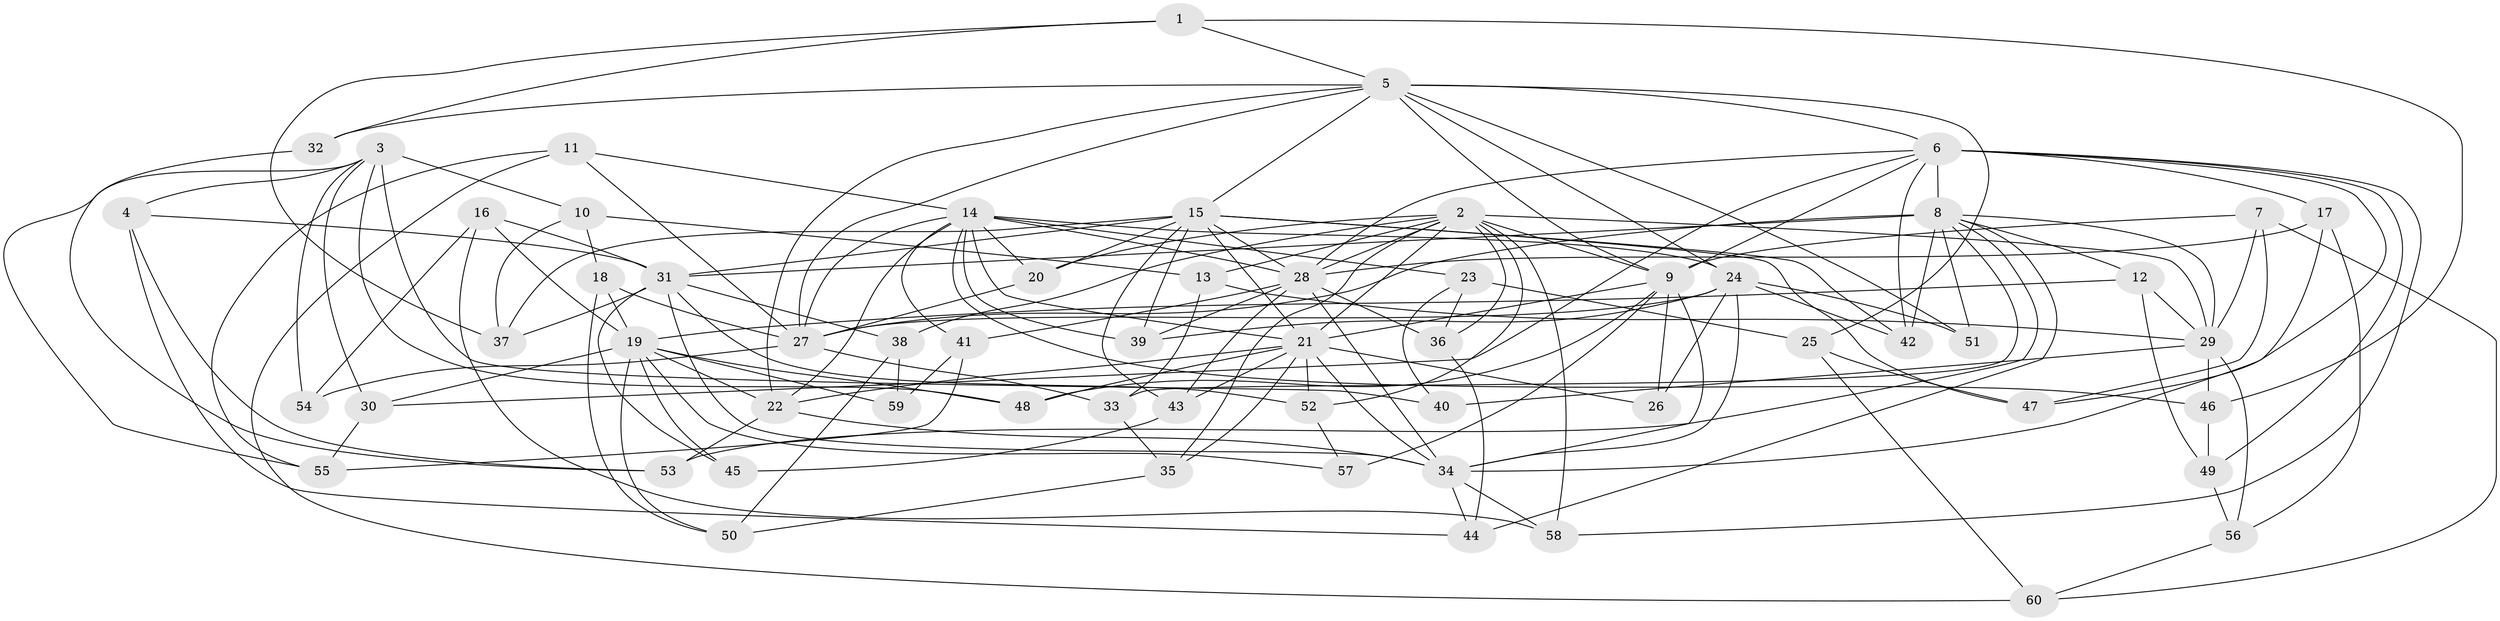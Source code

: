// original degree distribution, {4: 1.0}
// Generated by graph-tools (version 1.1) at 2025/38/03/09/25 02:38:10]
// undirected, 60 vertices, 161 edges
graph export_dot {
graph [start="1"]
  node [color=gray90,style=filled];
  1;
  2;
  3;
  4;
  5;
  6;
  7;
  8;
  9;
  10;
  11;
  12;
  13;
  14;
  15;
  16;
  17;
  18;
  19;
  20;
  21;
  22;
  23;
  24;
  25;
  26;
  27;
  28;
  29;
  30;
  31;
  32;
  33;
  34;
  35;
  36;
  37;
  38;
  39;
  40;
  41;
  42;
  43;
  44;
  45;
  46;
  47;
  48;
  49;
  50;
  51;
  52;
  53;
  54;
  55;
  56;
  57;
  58;
  59;
  60;
  1 -- 5 [weight=1.0];
  1 -- 32 [weight=1.0];
  1 -- 37 [weight=1.0];
  1 -- 46 [weight=1.0];
  2 -- 9 [weight=2.0];
  2 -- 13 [weight=1.0];
  2 -- 20 [weight=1.0];
  2 -- 21 [weight=1.0];
  2 -- 28 [weight=1.0];
  2 -- 29 [weight=1.0];
  2 -- 35 [weight=1.0];
  2 -- 36 [weight=1.0];
  2 -- 38 [weight=1.0];
  2 -- 52 [weight=1.0];
  2 -- 58 [weight=1.0];
  3 -- 4 [weight=1.0];
  3 -- 10 [weight=1.0];
  3 -- 30 [weight=1.0];
  3 -- 40 [weight=2.0];
  3 -- 48 [weight=1.0];
  3 -- 54 [weight=1.0];
  3 -- 55 [weight=1.0];
  4 -- 31 [weight=1.0];
  4 -- 44 [weight=1.0];
  4 -- 53 [weight=1.0];
  5 -- 6 [weight=1.0];
  5 -- 9 [weight=1.0];
  5 -- 15 [weight=1.0];
  5 -- 22 [weight=1.0];
  5 -- 24 [weight=1.0];
  5 -- 25 [weight=1.0];
  5 -- 27 [weight=1.0];
  5 -- 32 [weight=2.0];
  5 -- 51 [weight=2.0];
  6 -- 8 [weight=2.0];
  6 -- 9 [weight=1.0];
  6 -- 17 [weight=1.0];
  6 -- 28 [weight=2.0];
  6 -- 30 [weight=1.0];
  6 -- 42 [weight=1.0];
  6 -- 47 [weight=1.0];
  6 -- 49 [weight=1.0];
  6 -- 58 [weight=1.0];
  7 -- 9 [weight=1.0];
  7 -- 29 [weight=1.0];
  7 -- 47 [weight=1.0];
  7 -- 60 [weight=1.0];
  8 -- 12 [weight=1.0];
  8 -- 27 [weight=1.0];
  8 -- 29 [weight=1.0];
  8 -- 31 [weight=2.0];
  8 -- 33 [weight=1.0];
  8 -- 42 [weight=1.0];
  8 -- 44 [weight=1.0];
  8 -- 51 [weight=1.0];
  8 -- 53 [weight=1.0];
  9 -- 21 [weight=1.0];
  9 -- 26 [weight=1.0];
  9 -- 34 [weight=2.0];
  9 -- 48 [weight=1.0];
  9 -- 57 [weight=2.0];
  10 -- 13 [weight=1.0];
  10 -- 18 [weight=1.0];
  10 -- 37 [weight=1.0];
  11 -- 14 [weight=1.0];
  11 -- 27 [weight=1.0];
  11 -- 55 [weight=1.0];
  11 -- 60 [weight=1.0];
  12 -- 19 [weight=1.0];
  12 -- 29 [weight=1.0];
  12 -- 49 [weight=1.0];
  13 -- 29 [weight=1.0];
  13 -- 33 [weight=1.0];
  14 -- 20 [weight=1.0];
  14 -- 21 [weight=1.0];
  14 -- 22 [weight=1.0];
  14 -- 23 [weight=1.0];
  14 -- 24 [weight=1.0];
  14 -- 27 [weight=1.0];
  14 -- 28 [weight=2.0];
  14 -- 39 [weight=1.0];
  14 -- 41 [weight=1.0];
  14 -- 46 [weight=1.0];
  15 -- 20 [weight=1.0];
  15 -- 21 [weight=1.0];
  15 -- 28 [weight=1.0];
  15 -- 31 [weight=1.0];
  15 -- 37 [weight=1.0];
  15 -- 39 [weight=1.0];
  15 -- 42 [weight=1.0];
  15 -- 43 [weight=1.0];
  15 -- 47 [weight=1.0];
  16 -- 19 [weight=1.0];
  16 -- 31 [weight=1.0];
  16 -- 54 [weight=1.0];
  16 -- 58 [weight=1.0];
  17 -- 28 [weight=1.0];
  17 -- 34 [weight=1.0];
  17 -- 56 [weight=1.0];
  18 -- 19 [weight=1.0];
  18 -- 27 [weight=1.0];
  18 -- 50 [weight=1.0];
  19 -- 22 [weight=1.0];
  19 -- 30 [weight=1.0];
  19 -- 45 [weight=2.0];
  19 -- 48 [weight=1.0];
  19 -- 50 [weight=1.0];
  19 -- 57 [weight=1.0];
  19 -- 59 [weight=2.0];
  20 -- 27 [weight=1.0];
  21 -- 22 [weight=1.0];
  21 -- 26 [weight=2.0];
  21 -- 34 [weight=1.0];
  21 -- 35 [weight=1.0];
  21 -- 43 [weight=1.0];
  21 -- 48 [weight=1.0];
  21 -- 52 [weight=1.0];
  22 -- 34 [weight=1.0];
  22 -- 53 [weight=1.0];
  23 -- 25 [weight=1.0];
  23 -- 36 [weight=1.0];
  23 -- 40 [weight=1.0];
  24 -- 26 [weight=1.0];
  24 -- 27 [weight=1.0];
  24 -- 34 [weight=1.0];
  24 -- 39 [weight=1.0];
  24 -- 42 [weight=1.0];
  24 -- 51 [weight=1.0];
  25 -- 47 [weight=1.0];
  25 -- 60 [weight=1.0];
  27 -- 33 [weight=1.0];
  27 -- 54 [weight=2.0];
  28 -- 34 [weight=1.0];
  28 -- 36 [weight=1.0];
  28 -- 39 [weight=1.0];
  28 -- 41 [weight=1.0];
  28 -- 43 [weight=1.0];
  29 -- 40 [weight=1.0];
  29 -- 46 [weight=1.0];
  29 -- 56 [weight=1.0];
  30 -- 55 [weight=1.0];
  31 -- 34 [weight=1.0];
  31 -- 37 [weight=1.0];
  31 -- 38 [weight=1.0];
  31 -- 45 [weight=1.0];
  31 -- 52 [weight=1.0];
  32 -- 53 [weight=1.0];
  33 -- 35 [weight=1.0];
  34 -- 44 [weight=1.0];
  34 -- 58 [weight=1.0];
  35 -- 50 [weight=1.0];
  36 -- 44 [weight=1.0];
  38 -- 50 [weight=1.0];
  38 -- 59 [weight=1.0];
  41 -- 55 [weight=1.0];
  41 -- 59 [weight=1.0];
  43 -- 45 [weight=1.0];
  46 -- 49 [weight=1.0];
  49 -- 56 [weight=1.0];
  52 -- 57 [weight=1.0];
  56 -- 60 [weight=1.0];
}

